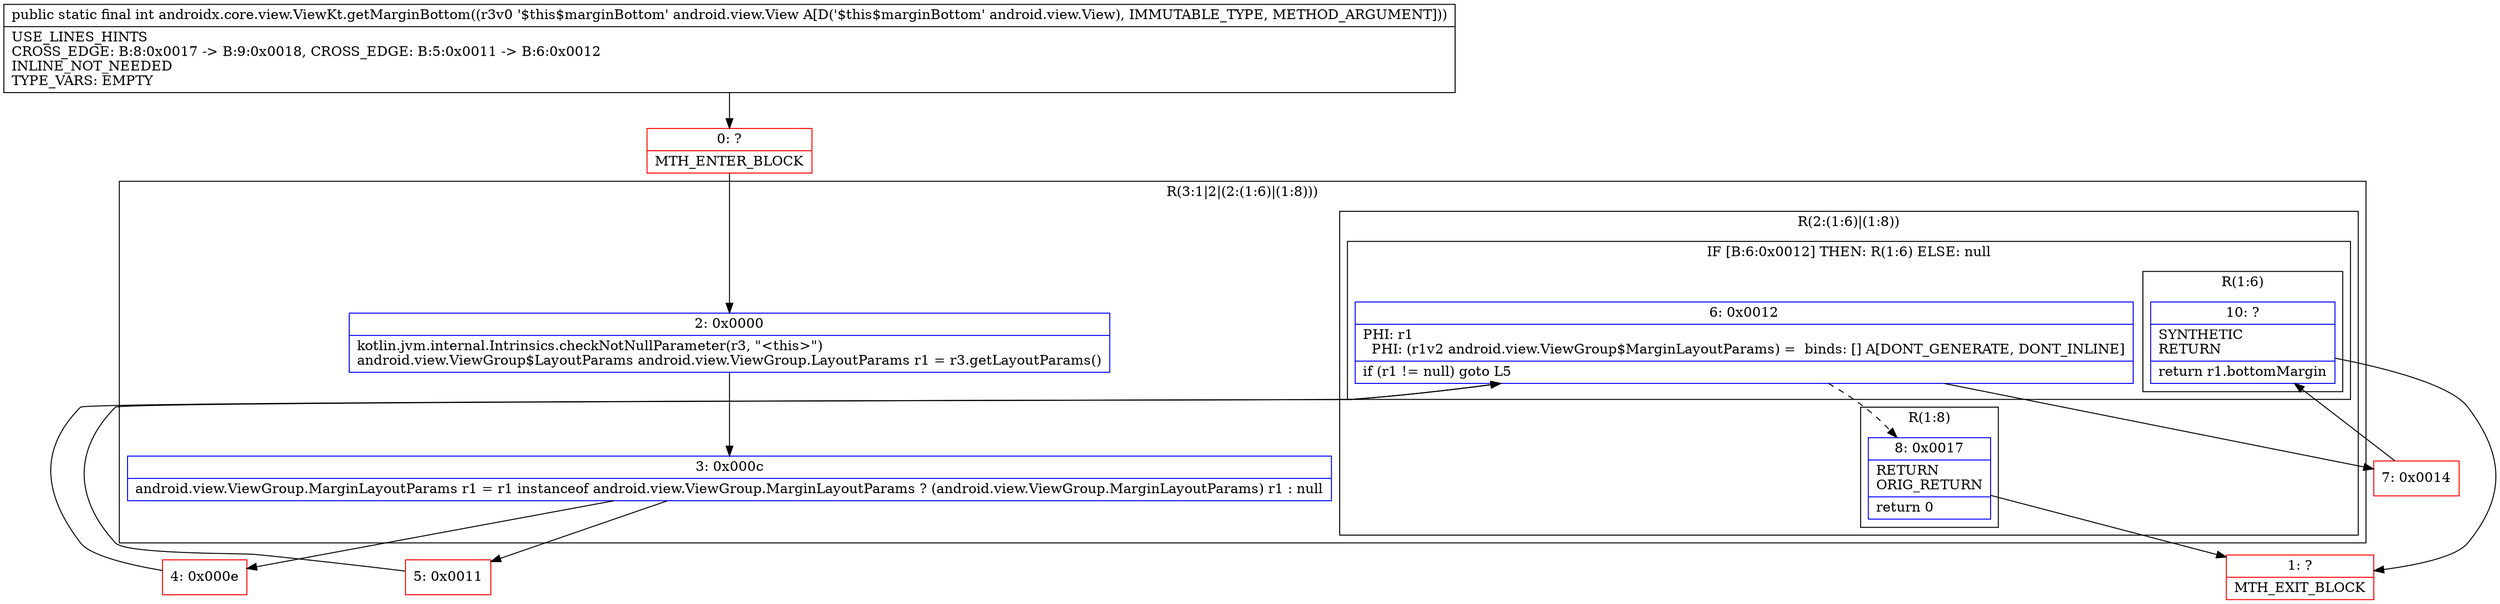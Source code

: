digraph "CFG forandroidx.core.view.ViewKt.getMarginBottom(Landroid\/view\/View;)I" {
subgraph cluster_Region_267362832 {
label = "R(3:1|2|(2:(1:6)|(1:8)))";
node [shape=record,color=blue];
Node_2 [shape=record,label="{2\:\ 0x0000|kotlin.jvm.internal.Intrinsics.checkNotNullParameter(r3, \"\<this\>\")\landroid.view.ViewGroup$LayoutParams android.view.ViewGroup.LayoutParams r1 = r3.getLayoutParams()\l}"];
Node_3 [shape=record,label="{3\:\ 0x000c|android.view.ViewGroup.MarginLayoutParams r1 = r1 instanceof android.view.ViewGroup.MarginLayoutParams ? (android.view.ViewGroup.MarginLayoutParams) r1 : null\l}"];
subgraph cluster_Region_23039532 {
label = "R(2:(1:6)|(1:8))";
node [shape=record,color=blue];
subgraph cluster_IfRegion_572447362 {
label = "IF [B:6:0x0012] THEN: R(1:6) ELSE: null";
node [shape=record,color=blue];
Node_6 [shape=record,label="{6\:\ 0x0012|PHI: r1 \l  PHI: (r1v2 android.view.ViewGroup$MarginLayoutParams) =  binds: [] A[DONT_GENERATE, DONT_INLINE]\l|if (r1 != null) goto L5\l}"];
subgraph cluster_Region_760836692 {
label = "R(1:6)";
node [shape=record,color=blue];
Node_10 [shape=record,label="{10\:\ ?|SYNTHETIC\lRETURN\l|return r1.bottomMargin\l}"];
}
}
subgraph cluster_Region_1301115562 {
label = "R(1:8)";
node [shape=record,color=blue];
Node_8 [shape=record,label="{8\:\ 0x0017|RETURN\lORIG_RETURN\l|return 0\l}"];
}
}
}
Node_0 [shape=record,color=red,label="{0\:\ ?|MTH_ENTER_BLOCK\l}"];
Node_4 [shape=record,color=red,label="{4\:\ 0x000e}"];
Node_7 [shape=record,color=red,label="{7\:\ 0x0014}"];
Node_1 [shape=record,color=red,label="{1\:\ ?|MTH_EXIT_BLOCK\l}"];
Node_5 [shape=record,color=red,label="{5\:\ 0x0011}"];
MethodNode[shape=record,label="{public static final int androidx.core.view.ViewKt.getMarginBottom((r3v0 '$this$marginBottom' android.view.View A[D('$this$marginBottom' android.view.View), IMMUTABLE_TYPE, METHOD_ARGUMENT]))  | USE_LINES_HINTS\lCROSS_EDGE: B:8:0x0017 \-\> B:9:0x0018, CROSS_EDGE: B:5:0x0011 \-\> B:6:0x0012\lINLINE_NOT_NEEDED\lTYPE_VARS: EMPTY\l}"];
MethodNode -> Node_0;Node_2 -> Node_3;
Node_3 -> Node_4;
Node_3 -> Node_5;
Node_6 -> Node_7;
Node_6 -> Node_8[style=dashed];
Node_10 -> Node_1;
Node_8 -> Node_1;
Node_0 -> Node_2;
Node_4 -> Node_6;
Node_7 -> Node_10;
Node_5 -> Node_6;
}

